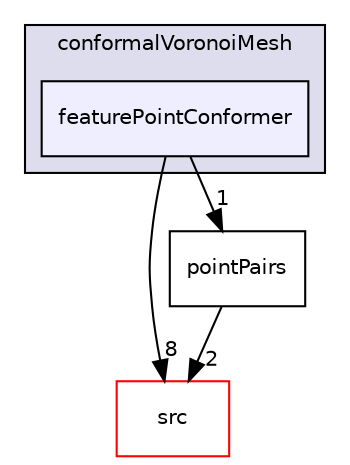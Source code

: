 digraph "applications/utilities/mesh/generation/foamyMesh/conformalVoronoiMesh/conformalVoronoiMesh/featurePointConformer" {
  bgcolor=transparent;
  compound=true
  node [ fontsize="10", fontname="Helvetica"];
  edge [ labelfontsize="10", labelfontname="Helvetica"];
  subgraph clusterdir_38479fab6fd543e227b5b42ac4c0dfc7 {
    graph [ bgcolor="#ddddee", pencolor="black", label="conformalVoronoiMesh" fontname="Helvetica", fontsize="10", URL="dir_38479fab6fd543e227b5b42ac4c0dfc7.html"]
  dir_de98c3e0e371c276cf855bb9ec013fb6 [shape=box, label="featurePointConformer", style="filled", fillcolor="#eeeeff", pencolor="black", URL="dir_de98c3e0e371c276cf855bb9ec013fb6.html"];
  }
  dir_68267d1309a1af8e8297ef4c3efbcdba [shape=box label="src" color="red" URL="dir_68267d1309a1af8e8297ef4c3efbcdba.html"];
  dir_1543b8a6d220e21e5fbeac0f48280051 [shape=box label="pointPairs" URL="dir_1543b8a6d220e21e5fbeac0f48280051.html"];
  dir_1543b8a6d220e21e5fbeac0f48280051->dir_68267d1309a1af8e8297ef4c3efbcdba [headlabel="2", labeldistance=1.5 headhref="dir_000558_000736.html"];
  dir_de98c3e0e371c276cf855bb9ec013fb6->dir_68267d1309a1af8e8297ef4c3efbcdba [headlabel="8", labeldistance=1.5 headhref="dir_000539_000736.html"];
  dir_de98c3e0e371c276cf855bb9ec013fb6->dir_1543b8a6d220e21e5fbeac0f48280051 [headlabel="1", labeldistance=1.5 headhref="dir_000539_000558.html"];
}
